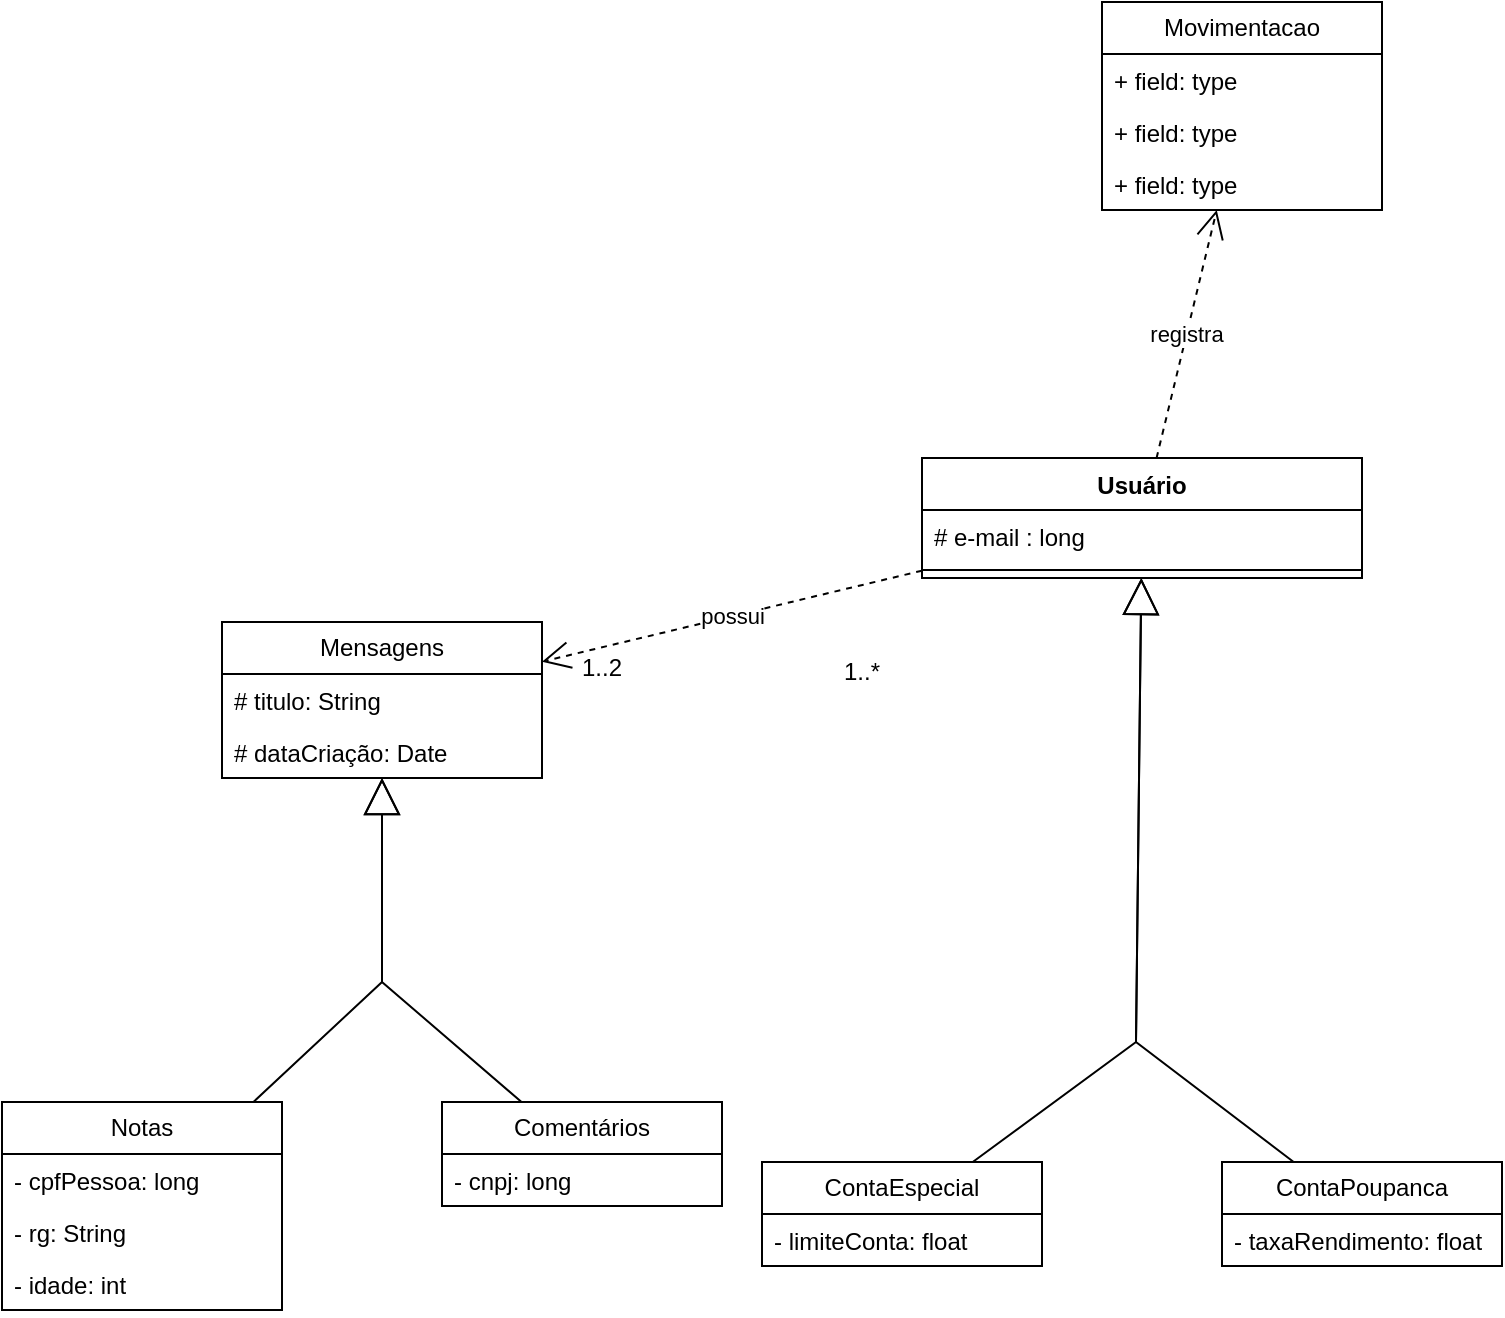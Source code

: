 <mxfile version="24.5.4" type="github">
  <diagram name="Página-1" id="YLk_u_1vePcQQS7yQciO">
    <mxGraphModel dx="1114" dy="610" grid="1" gridSize="10" guides="1" tooltips="1" connect="1" arrows="1" fold="1" page="1" pageScale="1" pageWidth="827" pageHeight="1169" math="0" shadow="0">
      <root>
        <mxCell id="0" />
        <mxCell id="1" parent="0" />
        <mxCell id="bRfRQvqsMXY8m4QTp9Di-1" value="Mensagens" style="swimlane;fontStyle=0;childLayout=stackLayout;horizontal=1;startSize=26;fillColor=none;horizontalStack=0;resizeParent=1;resizeParentMax=0;resizeLast=0;collapsible=1;marginBottom=0;whiteSpace=wrap;html=1;" vertex="1" parent="1">
          <mxGeometry x="160" y="320" width="160" height="78" as="geometry">
            <mxRectangle x="10" y="230" width="80" height="30" as="alternateBounds" />
          </mxGeometry>
        </mxCell>
        <mxCell id="bRfRQvqsMXY8m4QTp9Di-2" value="# titulo: String" style="text;strokeColor=none;fillColor=none;align=left;verticalAlign=top;spacingLeft=4;spacingRight=4;overflow=hidden;rotatable=0;points=[[0,0.5],[1,0.5]];portConstraint=eastwest;whiteSpace=wrap;html=1;" vertex="1" parent="bRfRQvqsMXY8m4QTp9Di-1">
          <mxGeometry y="26" width="160" height="26" as="geometry" />
        </mxCell>
        <mxCell id="bRfRQvqsMXY8m4QTp9Di-3" value="# dataCriação: Date" style="text;strokeColor=none;fillColor=none;align=left;verticalAlign=top;spacingLeft=4;spacingRight=4;overflow=hidden;rotatable=0;points=[[0,0.5],[1,0.5]];portConstraint=eastwest;whiteSpace=wrap;html=1;" vertex="1" parent="bRfRQvqsMXY8m4QTp9Di-1">
          <mxGeometry y="52" width="160" height="26" as="geometry" />
        </mxCell>
        <mxCell id="bRfRQvqsMXY8m4QTp9Di-7" value="Comentários" style="swimlane;fontStyle=0;childLayout=stackLayout;horizontal=1;startSize=26;fillColor=none;horizontalStack=0;resizeParent=1;resizeParentMax=0;resizeLast=0;collapsible=1;marginBottom=0;whiteSpace=wrap;html=1;" vertex="1" parent="1">
          <mxGeometry x="270" y="560" width="140" height="52" as="geometry" />
        </mxCell>
        <mxCell id="bRfRQvqsMXY8m4QTp9Di-8" value="- cnpj: long" style="text;strokeColor=none;fillColor=none;align=left;verticalAlign=top;spacingLeft=4;spacingRight=4;overflow=hidden;rotatable=0;points=[[0,0.5],[1,0.5]];portConstraint=eastwest;whiteSpace=wrap;html=1;" vertex="1" parent="bRfRQvqsMXY8m4QTp9Di-7">
          <mxGeometry y="26" width="140" height="26" as="geometry" />
        </mxCell>
        <mxCell id="bRfRQvqsMXY8m4QTp9Di-9" value="Notas" style="swimlane;fontStyle=0;childLayout=stackLayout;horizontal=1;startSize=26;fillColor=none;horizontalStack=0;resizeParent=1;resizeParentMax=0;resizeLast=0;collapsible=1;marginBottom=0;whiteSpace=wrap;html=1;" vertex="1" parent="1">
          <mxGeometry x="50" y="560" width="140" height="104" as="geometry" />
        </mxCell>
        <mxCell id="bRfRQvqsMXY8m4QTp9Di-10" value="- cpfPessoa: long" style="text;strokeColor=none;fillColor=none;align=left;verticalAlign=top;spacingLeft=4;spacingRight=4;overflow=hidden;rotatable=0;points=[[0,0.5],[1,0.5]];portConstraint=eastwest;whiteSpace=wrap;html=1;" vertex="1" parent="bRfRQvqsMXY8m4QTp9Di-9">
          <mxGeometry y="26" width="140" height="26" as="geometry" />
        </mxCell>
        <mxCell id="bRfRQvqsMXY8m4QTp9Di-11" value="- rg: String" style="text;strokeColor=none;fillColor=none;align=left;verticalAlign=top;spacingLeft=4;spacingRight=4;overflow=hidden;rotatable=0;points=[[0,0.5],[1,0.5]];portConstraint=eastwest;whiteSpace=wrap;html=1;" vertex="1" parent="bRfRQvqsMXY8m4QTp9Di-9">
          <mxGeometry y="52" width="140" height="26" as="geometry" />
        </mxCell>
        <mxCell id="bRfRQvqsMXY8m4QTp9Di-12" value="- idade: int" style="text;strokeColor=none;fillColor=none;align=left;verticalAlign=top;spacingLeft=4;spacingRight=4;overflow=hidden;rotatable=0;points=[[0,0.5],[1,0.5]];portConstraint=eastwest;whiteSpace=wrap;html=1;" vertex="1" parent="bRfRQvqsMXY8m4QTp9Di-9">
          <mxGeometry y="78" width="140" height="26" as="geometry" />
        </mxCell>
        <mxCell id="bRfRQvqsMXY8m4QTp9Di-13" value="" style="endArrow=block;endSize=16;endFill=0;html=1;rounded=0;" edge="1" parent="1" source="bRfRQvqsMXY8m4QTp9Di-9" target="bRfRQvqsMXY8m4QTp9Di-1">
          <mxGeometry width="160" relative="1" as="geometry">
            <mxPoint x="150" y="600" as="sourcePoint" />
            <mxPoint x="310" y="600" as="targetPoint" />
            <Array as="points">
              <mxPoint x="240" y="500" />
            </Array>
          </mxGeometry>
        </mxCell>
        <mxCell id="bRfRQvqsMXY8m4QTp9Di-14" value="" style="endArrow=block;endSize=16;endFill=0;html=1;rounded=0;" edge="1" parent="1" source="bRfRQvqsMXY8m4QTp9Di-7" target="bRfRQvqsMXY8m4QTp9Di-1">
          <mxGeometry width="160" relative="1" as="geometry">
            <mxPoint x="350" y="430" as="sourcePoint" />
            <mxPoint x="240" y="384" as="targetPoint" />
            <Array as="points">
              <mxPoint x="240" y="500" />
            </Array>
          </mxGeometry>
        </mxCell>
        <mxCell id="bRfRQvqsMXY8m4QTp9Di-15" value="Usuário" style="swimlane;fontStyle=1;align=center;verticalAlign=top;childLayout=stackLayout;horizontal=1;startSize=26;horizontalStack=0;resizeParent=1;resizeParentMax=0;resizeLast=0;collapsible=1;marginBottom=0;whiteSpace=wrap;html=1;" vertex="1" parent="1">
          <mxGeometry x="510" y="238" width="220" height="60" as="geometry" />
        </mxCell>
        <mxCell id="bRfRQvqsMXY8m4QTp9Di-16" value="# e-mail : long" style="text;strokeColor=none;fillColor=none;align=left;verticalAlign=top;spacingLeft=4;spacingRight=4;overflow=hidden;rotatable=0;points=[[0,0.5],[1,0.5]];portConstraint=eastwest;whiteSpace=wrap;html=1;" vertex="1" parent="bRfRQvqsMXY8m4QTp9Di-15">
          <mxGeometry y="26" width="220" height="26" as="geometry" />
        </mxCell>
        <mxCell id="bRfRQvqsMXY8m4QTp9Di-20" value="" style="line;strokeWidth=1;fillColor=none;align=left;verticalAlign=middle;spacingTop=-1;spacingLeft=3;spacingRight=3;rotatable=0;labelPosition=right;points=[];portConstraint=eastwest;strokeColor=inherit;" vertex="1" parent="bRfRQvqsMXY8m4QTp9Di-15">
          <mxGeometry y="52" width="220" height="8" as="geometry" />
        </mxCell>
        <mxCell id="bRfRQvqsMXY8m4QTp9Di-25" value="ContaEspecial" style="swimlane;fontStyle=0;childLayout=stackLayout;horizontal=1;startSize=26;fillColor=none;horizontalStack=0;resizeParent=1;resizeParentMax=0;resizeLast=0;collapsible=1;marginBottom=0;whiteSpace=wrap;html=1;" vertex="1" parent="1">
          <mxGeometry x="430" y="590" width="140" height="52" as="geometry" />
        </mxCell>
        <mxCell id="bRfRQvqsMXY8m4QTp9Di-26" value="- limiteConta: float" style="text;strokeColor=none;fillColor=none;align=left;verticalAlign=top;spacingLeft=4;spacingRight=4;overflow=hidden;rotatable=0;points=[[0,0.5],[1,0.5]];portConstraint=eastwest;whiteSpace=wrap;html=1;" vertex="1" parent="bRfRQvqsMXY8m4QTp9Di-25">
          <mxGeometry y="26" width="140" height="26" as="geometry" />
        </mxCell>
        <mxCell id="bRfRQvqsMXY8m4QTp9Di-27" value="ContaPoupanca" style="swimlane;fontStyle=0;childLayout=stackLayout;horizontal=1;startSize=26;fillColor=none;horizontalStack=0;resizeParent=1;resizeParentMax=0;resizeLast=0;collapsible=1;marginBottom=0;whiteSpace=wrap;html=1;" vertex="1" parent="1">
          <mxGeometry x="660" y="590" width="140" height="52" as="geometry" />
        </mxCell>
        <mxCell id="bRfRQvqsMXY8m4QTp9Di-28" value="- taxaRendimento: float" style="text;strokeColor=none;fillColor=none;align=left;verticalAlign=top;spacingLeft=4;spacingRight=4;overflow=hidden;rotatable=0;points=[[0,0.5],[1,0.5]];portConstraint=eastwest;whiteSpace=wrap;html=1;" vertex="1" parent="bRfRQvqsMXY8m4QTp9Di-27">
          <mxGeometry y="26" width="140" height="26" as="geometry" />
        </mxCell>
        <mxCell id="bRfRQvqsMXY8m4QTp9Di-29" value="" style="endArrow=block;endSize=16;endFill=0;html=1;rounded=0;" edge="1" parent="1" source="bRfRQvqsMXY8m4QTp9Di-25" target="bRfRQvqsMXY8m4QTp9Di-15">
          <mxGeometry width="160" relative="1" as="geometry">
            <mxPoint x="553" y="590" as="sourcePoint" />
            <mxPoint x="617" y="466" as="targetPoint" />
            <Array as="points">
              <mxPoint x="617" y="530" />
            </Array>
          </mxGeometry>
        </mxCell>
        <mxCell id="bRfRQvqsMXY8m4QTp9Di-30" value="" style="endArrow=block;endSize=16;endFill=0;html=1;rounded=0;" edge="1" parent="1" source="bRfRQvqsMXY8m4QTp9Di-27" target="bRfRQvqsMXY8m4QTp9Di-15">
          <mxGeometry width="160" relative="1" as="geometry">
            <mxPoint x="677.536" y="590" as="sourcePoint" />
            <mxPoint x="618.116" y="466" as="targetPoint" />
            <Array as="points">
              <mxPoint x="617" y="530" />
            </Array>
          </mxGeometry>
        </mxCell>
        <mxCell id="bRfRQvqsMXY8m4QTp9Di-31" value="possui" style="endArrow=open;endSize=12;dashed=1;html=1;rounded=0;" edge="1" parent="1" source="bRfRQvqsMXY8m4QTp9Di-15" target="bRfRQvqsMXY8m4QTp9Di-1">
          <mxGeometry width="160" relative="1" as="geometry">
            <mxPoint x="440" y="420" as="sourcePoint" />
            <mxPoint x="902" y="290" as="targetPoint" />
          </mxGeometry>
        </mxCell>
        <mxCell id="bRfRQvqsMXY8m4QTp9Di-32" value="1..2" style="text;html=1;align=center;verticalAlign=middle;whiteSpace=wrap;rounded=0;" vertex="1" parent="1">
          <mxGeometry x="320" y="328" width="60" height="30" as="geometry" />
        </mxCell>
        <mxCell id="bRfRQvqsMXY8m4QTp9Di-33" value="1..*" style="text;html=1;align=center;verticalAlign=middle;whiteSpace=wrap;rounded=0;" vertex="1" parent="1">
          <mxGeometry x="450" y="330" width="60" height="30" as="geometry" />
        </mxCell>
        <mxCell id="bRfRQvqsMXY8m4QTp9Di-34" value="Movimentacao" style="swimlane;fontStyle=0;childLayout=stackLayout;horizontal=1;startSize=26;fillColor=none;horizontalStack=0;resizeParent=1;resizeParentMax=0;resizeLast=0;collapsible=1;marginBottom=0;whiteSpace=wrap;html=1;" vertex="1" parent="1">
          <mxGeometry x="600" y="10" width="140" height="104" as="geometry" />
        </mxCell>
        <mxCell id="bRfRQvqsMXY8m4QTp9Di-35" value="+ field: type" style="text;strokeColor=none;fillColor=none;align=left;verticalAlign=top;spacingLeft=4;spacingRight=4;overflow=hidden;rotatable=0;points=[[0,0.5],[1,0.5]];portConstraint=eastwest;whiteSpace=wrap;html=1;" vertex="1" parent="bRfRQvqsMXY8m4QTp9Di-34">
          <mxGeometry y="26" width="140" height="26" as="geometry" />
        </mxCell>
        <mxCell id="bRfRQvqsMXY8m4QTp9Di-36" value="+ field: type" style="text;strokeColor=none;fillColor=none;align=left;verticalAlign=top;spacingLeft=4;spacingRight=4;overflow=hidden;rotatable=0;points=[[0,0.5],[1,0.5]];portConstraint=eastwest;whiteSpace=wrap;html=1;" vertex="1" parent="bRfRQvqsMXY8m4QTp9Di-34">
          <mxGeometry y="52" width="140" height="26" as="geometry" />
        </mxCell>
        <mxCell id="bRfRQvqsMXY8m4QTp9Di-37" value="+ field: type" style="text;strokeColor=none;fillColor=none;align=left;verticalAlign=top;spacingLeft=4;spacingRight=4;overflow=hidden;rotatable=0;points=[[0,0.5],[1,0.5]];portConstraint=eastwest;whiteSpace=wrap;html=1;" vertex="1" parent="bRfRQvqsMXY8m4QTp9Di-34">
          <mxGeometry y="78" width="140" height="26" as="geometry" />
        </mxCell>
        <mxCell id="bRfRQvqsMXY8m4QTp9Di-38" value="registra" style="endArrow=open;endSize=12;dashed=1;html=1;rounded=0;" edge="1" parent="1" source="bRfRQvqsMXY8m4QTp9Di-15" target="bRfRQvqsMXY8m4QTp9Di-34">
          <mxGeometry width="160" relative="1" as="geometry">
            <mxPoint x="490" y="190" as="sourcePoint" />
            <mxPoint x="650" y="190" as="targetPoint" />
          </mxGeometry>
        </mxCell>
      </root>
    </mxGraphModel>
  </diagram>
</mxfile>

